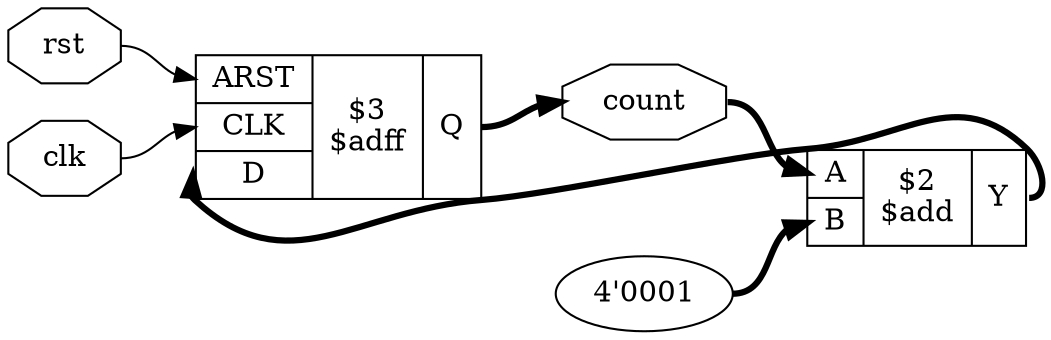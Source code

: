 digraph "counterPAN" {
rankdir="LR";
remincross=true;
n3 [ shape=octagon, label="clk", color="black", fontcolor="black" ];
n4 [ shape=octagon, label="count", color="black", fontcolor="black" ];
n5 [ shape=octagon, label="rst", color="black", fontcolor="black" ];
v0 [ label="4'0001" ];
c9 [ shape=record, label="{{<p6> A|<p7> B}|$2\n$add|{<p8> Y}}" ];
c14 [ shape=record, label="{{<p10> ARST|<p11> CLK|<p12> D}|$3\n$adff|{<p13> Q}}" ];
c9:p8:e -> c14:p12:w [color="black", style="setlinewidth(3)", label=""];
n3:e -> c14:p11:w [color="black", label=""];
c14:p13:e -> n4:w [color="black", style="setlinewidth(3)", label=""];
n4:e -> c9:p6:w [color="black", style="setlinewidth(3)", label=""];
n5:e -> c14:p10:w [color="black", label=""];
v0:e -> c9:p7:w [color="black", style="setlinewidth(3)", label=""];
}
